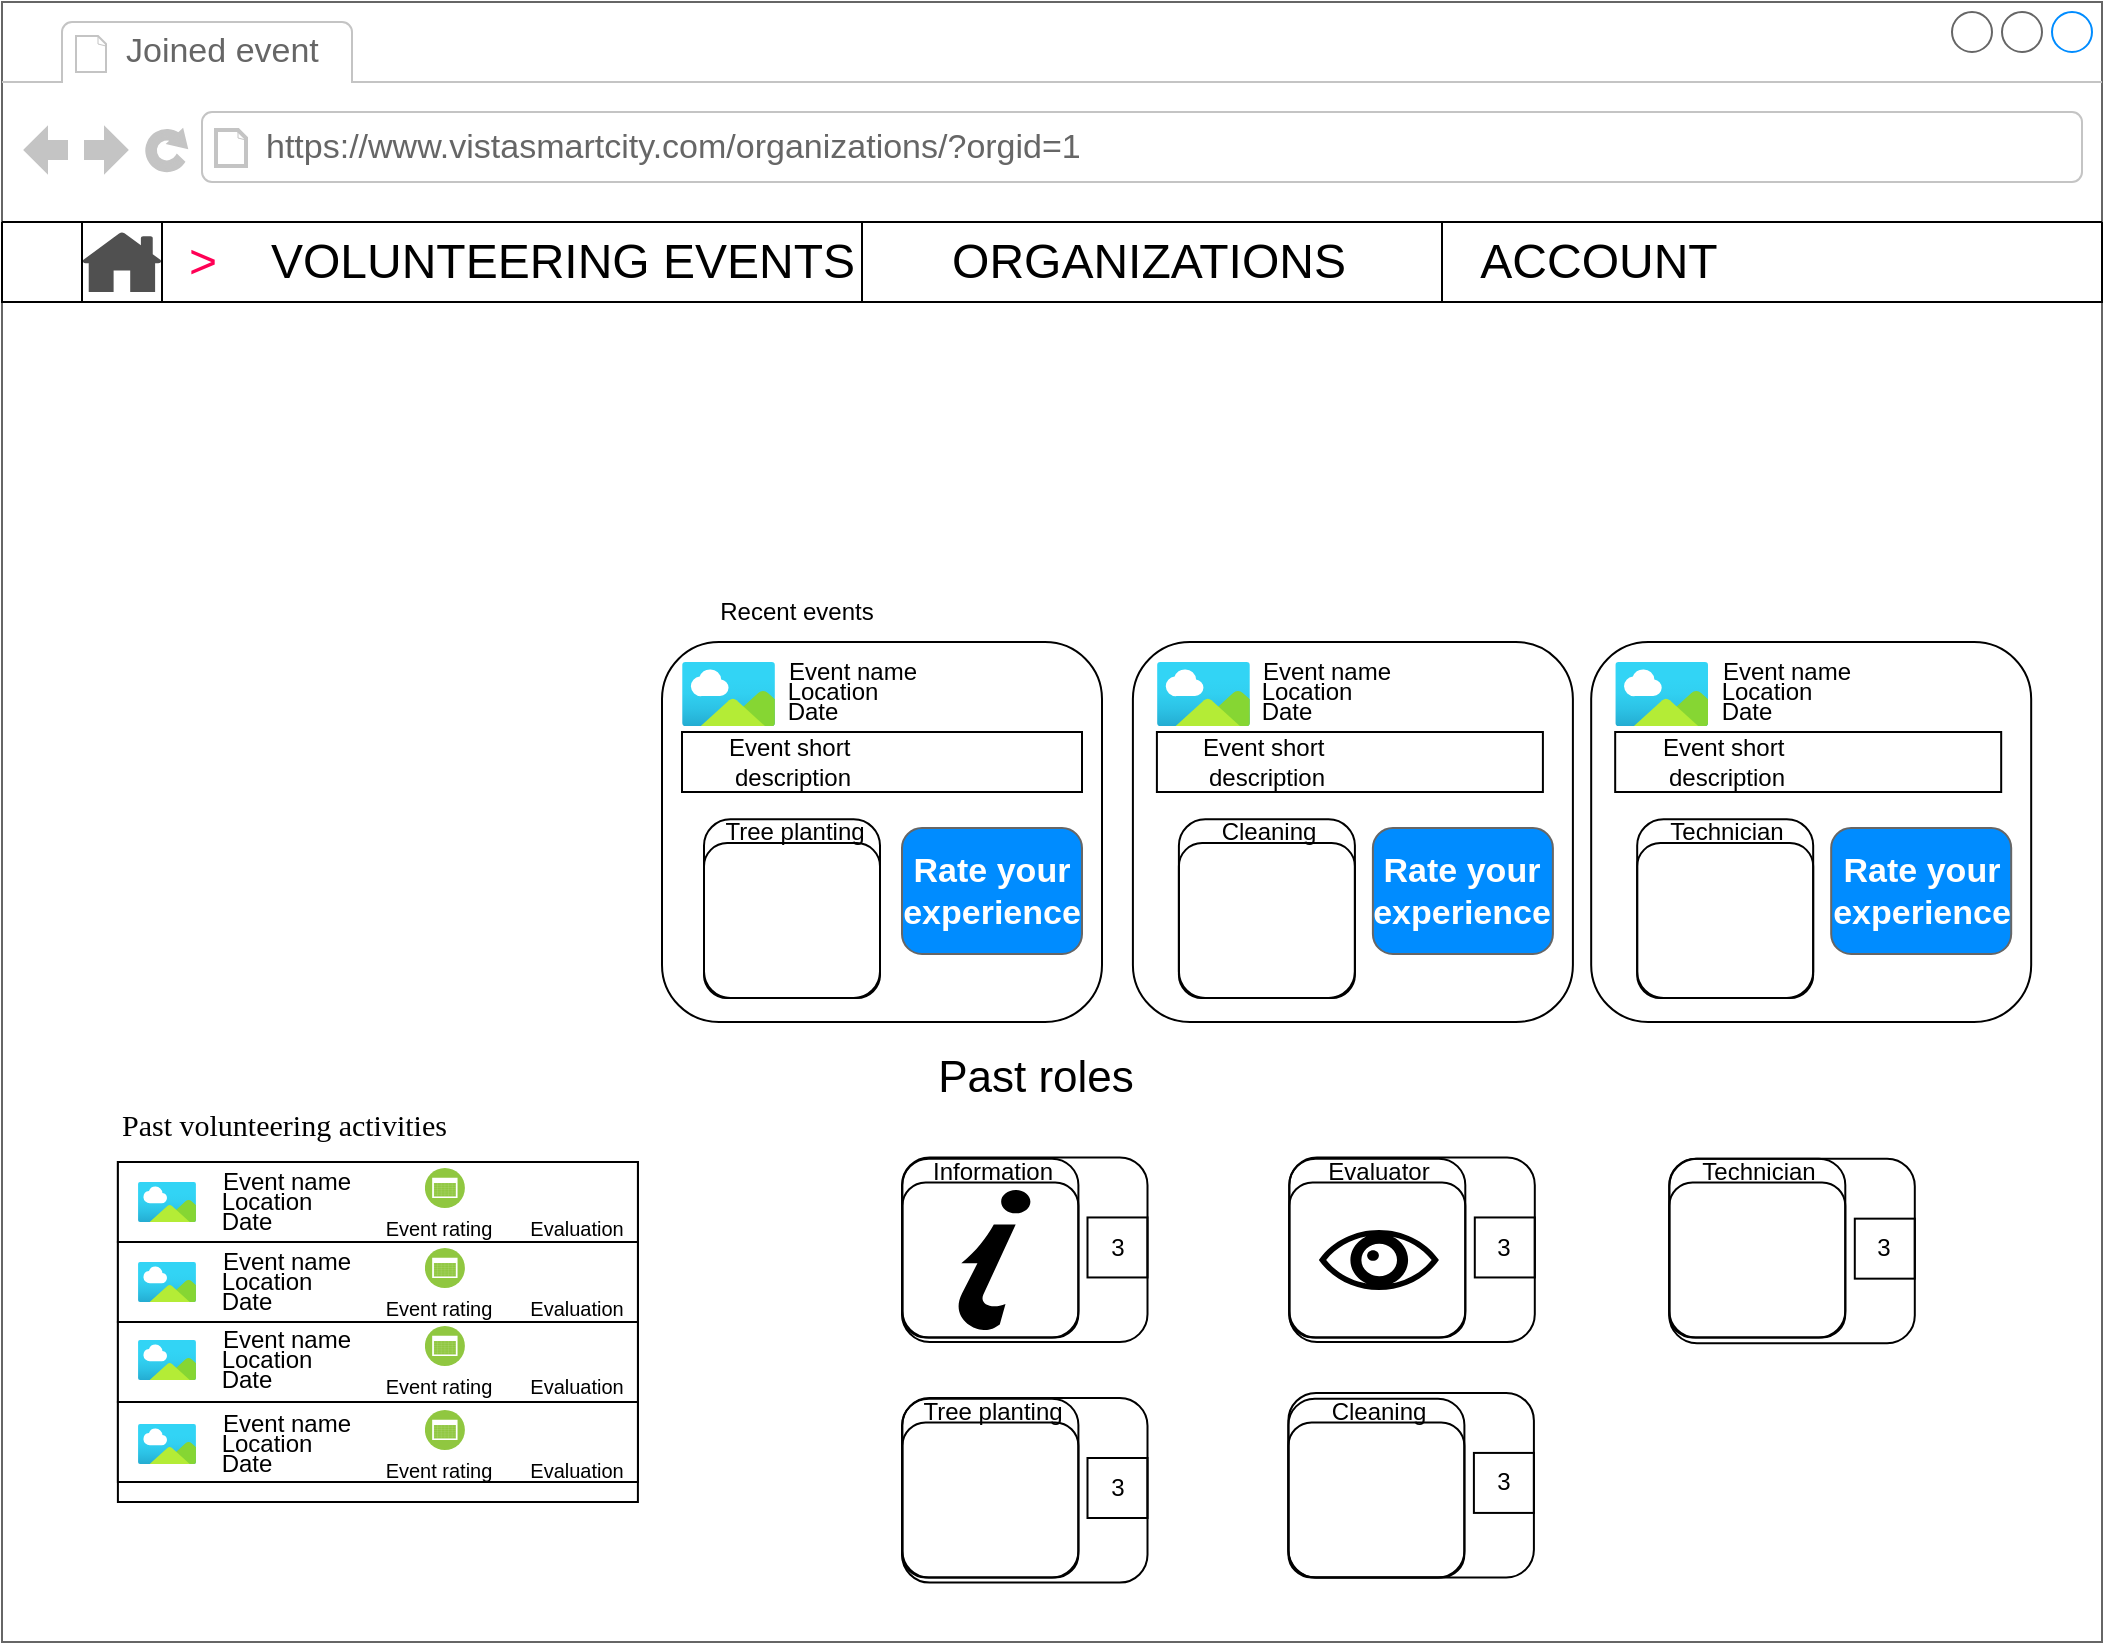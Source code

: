 <mxfile version="21.2.3" type="github">
  <diagram name="Page-1" id="2cc2dc42-3aac-f2a9-1cec-7a8b7cbee084">
    <mxGraphModel dx="1221" dy="743" grid="1" gridSize="10" guides="1" tooltips="1" connect="1" arrows="1" fold="1" page="1" pageScale="1" pageWidth="1100" pageHeight="850" background="none" math="0" shadow="0">
      <root>
        <mxCell id="0" />
        <mxCell id="1" parent="0" />
        <mxCell id="7026571954dc6520-1" value="" style="strokeWidth=1;shadow=0;dashed=0;align=center;html=1;shape=mxgraph.mockup.containers.browserWindow;rSize=0;strokeColor=#666666;mainText=,;recursiveResize=0;rounded=0;labelBackgroundColor=none;fontFamily=Verdana;fontSize=12" parent="1" vertex="1">
          <mxGeometry x="30" y="20" width="1050" height="820" as="geometry" />
        </mxCell>
        <mxCell id="7026571954dc6520-2" value="Joined event" style="strokeWidth=1;shadow=0;dashed=0;align=center;html=1;shape=mxgraph.mockup.containers.anchor;fontSize=17;fontColor=#666666;align=left;" parent="7026571954dc6520-1" vertex="1">
          <mxGeometry x="60" y="12" width="110" height="26" as="geometry" />
        </mxCell>
        <mxCell id="7026571954dc6520-3" value="https://www.vistasmartcity.com/organizations/?orgid=1" style="strokeWidth=1;shadow=0;dashed=0;align=center;html=1;shape=mxgraph.mockup.containers.anchor;rSize=0;fontSize=17;fontColor=#666666;align=left;" parent="7026571954dc6520-1" vertex="1">
          <mxGeometry x="130" y="60" width="250" height="26" as="geometry" />
        </mxCell>
        <mxCell id="rk1dpR8E0q6zi79prH13-61" value="" style="group" parent="7026571954dc6520-1" connectable="0" vertex="1">
          <mxGeometry x="450.2" y="697.73" width="94.797" height="90" as="geometry" />
        </mxCell>
        <mxCell id="rk1dpR8E0q6zi79prH13-62" value="" style="rounded=1;whiteSpace=wrap;html=1;" parent="rk1dpR8E0q6zi79prH13-61" vertex="1">
          <mxGeometry y="12.517" width="88" height="77.483" as="geometry" />
        </mxCell>
        <mxCell id="rk1dpR8E0q6zi79prH13-63" value="" style="rounded=1;whiteSpace=wrap;html=1;fillColor=none;" parent="rk1dpR8E0q6zi79prH13-61" vertex="1">
          <mxGeometry y="0.596" width="88" height="89.404" as="geometry" />
        </mxCell>
        <mxCell id="rk1dpR8E0q6zi79prH13-64" value="Tree planting" style="text;html=1;align=center;verticalAlign=middle;resizable=0;points=[];autosize=1;strokeColor=none;fillColor=none;" parent="rk1dpR8E0q6zi79prH13-61" vertex="1">
          <mxGeometry x="-0.203" y="-7.727" width="90" height="30" as="geometry" />
        </mxCell>
        <mxCell id="rk1dpR8E0q6zi79prH13-65" value="" style="shape=image;html=1;verticalAlign=top;verticalLabelPosition=bottom;labelBackgroundColor=#ffffff;imageAspect=0;aspect=fixed;image=https://cdn0.iconfinder.com/data/icons/phosphor-regular-vol-4/256/tree-128.png" parent="rk1dpR8E0q6zi79prH13-61" vertex="1">
          <mxGeometry x="10" y="12.52" width="70" height="70" as="geometry" />
        </mxCell>
        <mxCell id="rk1dpR8E0q6zi79prH13-66" value="" style="group" parent="7026571954dc6520-1" connectable="0" vertex="1">
          <mxGeometry x="643.2" y="697.73" width="94.797" height="90" as="geometry" />
        </mxCell>
        <mxCell id="rk1dpR8E0q6zi79prH13-67" value="" style="rounded=1;whiteSpace=wrap;html=1;" parent="rk1dpR8E0q6zi79prH13-66" vertex="1">
          <mxGeometry y="12.517" width="88" height="77.483" as="geometry" />
        </mxCell>
        <mxCell id="rk1dpR8E0q6zi79prH13-68" value="" style="rounded=1;whiteSpace=wrap;html=1;fillColor=none;" parent="rk1dpR8E0q6zi79prH13-66" vertex="1">
          <mxGeometry y="0.596" width="88" height="89.404" as="geometry" />
        </mxCell>
        <mxCell id="rk1dpR8E0q6zi79prH13-69" value="Cleaning" style="text;html=1;align=center;verticalAlign=middle;resizable=0;points=[];autosize=1;strokeColor=none;fillColor=none;" parent="rk1dpR8E0q6zi79prH13-66" vertex="1">
          <mxGeometry x="9.797" y="-7.727" width="70" height="30" as="geometry" />
        </mxCell>
        <mxCell id="rk1dpR8E0q6zi79prH13-70" value="" style="shape=image;html=1;verticalAlign=top;verticalLabelPosition=bottom;labelBackgroundColor=#ffffff;imageAspect=0;aspect=fixed;image=https://cdn4.iconfinder.com/data/icons/essential-app-2/16/trash-can-bin-recycle-128.png" parent="rk1dpR8E0q6zi79prH13-66" vertex="1">
          <mxGeometry x="9" y="16.26" width="70" height="70" as="geometry" />
        </mxCell>
        <mxCell id="rk1dpR8E0q6zi79prH13-71" value="" style="group" parent="7026571954dc6520-1" connectable="0" vertex="1">
          <mxGeometry x="450.2" y="577.73" width="94.797" height="90" as="geometry" />
        </mxCell>
        <mxCell id="rk1dpR8E0q6zi79prH13-72" value="" style="rounded=1;whiteSpace=wrap;html=1;" parent="rk1dpR8E0q6zi79prH13-71" vertex="1">
          <mxGeometry y="12.517" width="88" height="77.483" as="geometry" />
        </mxCell>
        <mxCell id="rk1dpR8E0q6zi79prH13-73" value="" style="rounded=1;whiteSpace=wrap;html=1;fillColor=none;" parent="rk1dpR8E0q6zi79prH13-71" vertex="1">
          <mxGeometry y="0.596" width="88" height="89.404" as="geometry" />
        </mxCell>
        <mxCell id="rk1dpR8E0q6zi79prH13-74" value="Information" style="text;html=1;align=center;verticalAlign=middle;resizable=0;points=[];autosize=1;strokeColor=none;fillColor=none;" parent="rk1dpR8E0q6zi79prH13-71" vertex="1">
          <mxGeometry x="4.797" y="-7.727" width="80" height="30" as="geometry" />
        </mxCell>
        <mxCell id="rk1dpR8E0q6zi79prH13-75" value="" style="shape=mxgraph.signs.travel.information_2;html=1;pointerEvents=1;fillColor=#000000;strokeColor=none;verticalLabelPosition=bottom;verticalAlign=top;align=center;" parent="rk1dpR8E0q6zi79prH13-71" vertex="1">
          <mxGeometry x="24" y="16.26" width="40" height="70" as="geometry" />
        </mxCell>
        <mxCell id="rk1dpR8E0q6zi79prH13-76" value="" style="group" parent="7026571954dc6520-1" connectable="0" vertex="1">
          <mxGeometry x="643.65" y="577.73" width="122.75" height="92.27" as="geometry" />
        </mxCell>
        <mxCell id="rk1dpR8E0q6zi79prH13-77" value="" style="rounded=1;whiteSpace=wrap;html=1;" parent="rk1dpR8E0q6zi79prH13-76" vertex="1">
          <mxGeometry y="12.517" width="88" height="77.483" as="geometry" />
        </mxCell>
        <mxCell id="rk1dpR8E0q6zi79prH13-78" value="" style="rounded=1;whiteSpace=wrap;html=1;fillColor=none;" parent="rk1dpR8E0q6zi79prH13-76" vertex="1">
          <mxGeometry y="0.596" width="88" height="89.404" as="geometry" />
        </mxCell>
        <mxCell id="rk1dpR8E0q6zi79prH13-79" value="Evaluator" style="text;html=1;align=center;verticalAlign=middle;resizable=0;points=[];autosize=1;strokeColor=none;fillColor=none;" parent="rk1dpR8E0q6zi79prH13-76" vertex="1">
          <mxGeometry x="9.797" y="-7.727" width="70" height="30" as="geometry" />
        </mxCell>
        <mxCell id="rk1dpR8E0q6zi79prH13-80" value="" style="shape=mxgraph.signs.healthcare.eye;html=1;pointerEvents=1;fillColor=#000000;strokeColor=none;verticalLabelPosition=bottom;verticalAlign=top;align=center;" parent="rk1dpR8E0q6zi79prH13-76" vertex="1">
          <mxGeometry x="14.8" y="36.26" width="60" height="30" as="geometry" />
        </mxCell>
        <mxCell id="rk1dpR8E0q6zi79prH13-103" value="3" style="rounded=0;whiteSpace=wrap;html=1;fillColor=none;" parent="rk1dpR8E0q6zi79prH13-76" vertex="1">
          <mxGeometry x="92.75" y="30" width="30" height="30" as="geometry" />
        </mxCell>
        <mxCell id="rk1dpR8E0q6zi79prH13-104" value="" style="rounded=1;whiteSpace=wrap;html=1;fillColor=none;" parent="rk1dpR8E0q6zi79prH13-76" vertex="1">
          <mxGeometry width="122.75" height="92.27" as="geometry" />
        </mxCell>
        <mxCell id="rk1dpR8E0q6zi79prH13-81" value="" style="group" parent="7026571954dc6520-1" connectable="0" vertex="1">
          <mxGeometry x="833.65" y="577.73" width="122.75" height="120.27" as="geometry" />
        </mxCell>
        <mxCell id="rk1dpR8E0q6zi79prH13-82" value="" style="rounded=1;whiteSpace=wrap;html=1;" parent="rk1dpR8E0q6zi79prH13-81" vertex="1">
          <mxGeometry y="12.517" width="88" height="77.483" as="geometry" />
        </mxCell>
        <mxCell id="rk1dpR8E0q6zi79prH13-83" value="" style="rounded=1;whiteSpace=wrap;html=1;fillColor=none;" parent="rk1dpR8E0q6zi79prH13-81" vertex="1">
          <mxGeometry y="0.596" width="88" height="89.404" as="geometry" />
        </mxCell>
        <mxCell id="rk1dpR8E0q6zi79prH13-84" value="Technician" style="text;html=1;align=center;verticalAlign=middle;resizable=0;points=[];autosize=1;strokeColor=none;fillColor=none;" parent="rk1dpR8E0q6zi79prH13-81" vertex="1">
          <mxGeometry x="4.797" y="-7.727" width="80" height="30" as="geometry" />
        </mxCell>
        <mxCell id="rk1dpR8E0q6zi79prH13-85" value="" style="shape=image;html=1;verticalAlign=top;verticalLabelPosition=bottom;labelBackgroundColor=#ffffff;imageAspect=0;aspect=fixed;image=https://cdn2.iconfinder.com/data/icons/seo-web-1-filled-outline/64/customer_service-technical_support-male-128.png" parent="rk1dpR8E0q6zi79prH13-81" vertex="1">
          <mxGeometry x="20.52" y="17.52" width="67.48" height="67.48" as="geometry" />
        </mxCell>
        <mxCell id="rk1dpR8E0q6zi79prH13-105" value="3" style="rounded=0;whiteSpace=wrap;html=1;fillColor=none;" parent="rk1dpR8E0q6zi79prH13-81" vertex="1">
          <mxGeometry x="92.75" y="30.6" width="30" height="30" as="geometry" />
        </mxCell>
        <mxCell id="rk1dpR8E0q6zi79prH13-106" value="" style="rounded=1;whiteSpace=wrap;html=1;fillColor=none;" parent="rk1dpR8E0q6zi79prH13-81" vertex="1">
          <mxGeometry y="0.6" width="122.75" height="92.27" as="geometry" />
        </mxCell>
        <mxCell id="rk1dpR8E0q6zi79prH13-101" value="" style="rounded=1;whiteSpace=wrap;html=1;fillColor=none;" parent="7026571954dc6520-1" vertex="1">
          <mxGeometry x="450" y="577.73" width="122.75" height="92.27" as="geometry" />
        </mxCell>
        <mxCell id="rk1dpR8E0q6zi79prH13-102" value="3" style="rounded=0;whiteSpace=wrap;html=1;fillColor=none;" parent="7026571954dc6520-1" vertex="1">
          <mxGeometry x="542.75" y="607.73" width="30" height="30" as="geometry" />
        </mxCell>
        <mxCell id="rk1dpR8E0q6zi79prH13-107" value="3" style="rounded=0;whiteSpace=wrap;html=1;fillColor=none;" parent="7026571954dc6520-1" vertex="1">
          <mxGeometry x="735.95" y="725.46" width="30" height="30" as="geometry" />
        </mxCell>
        <mxCell id="rk1dpR8E0q6zi79prH13-108" value="" style="rounded=1;whiteSpace=wrap;html=1;fillColor=none;" parent="7026571954dc6520-1" vertex="1">
          <mxGeometry x="643.2" y="695.46" width="122.75" height="92.27" as="geometry" />
        </mxCell>
        <mxCell id="rk1dpR8E0q6zi79prH13-109" value="3" style="rounded=0;whiteSpace=wrap;html=1;fillColor=none;" parent="7026571954dc6520-1" vertex="1">
          <mxGeometry x="542.75" y="728" width="30" height="30" as="geometry" />
        </mxCell>
        <mxCell id="rk1dpR8E0q6zi79prH13-110" value="" style="rounded=1;whiteSpace=wrap;html=1;fillColor=none;" parent="7026571954dc6520-1" vertex="1">
          <mxGeometry x="450.0" y="698" width="122.75" height="92.27" as="geometry" />
        </mxCell>
        <mxCell id="nS9qSaVZvVvo8CvNV22C-27" value="Past volunteering activities" style="text;html=1;points=[];align=left;verticalAlign=top;spacingTop=-4;fontSize=15;fontFamily=Verdana" vertex="1" parent="7026571954dc6520-1">
          <mxGeometry x="57.95" y="550" width="170" height="30" as="geometry" />
        </mxCell>
        <mxCell id="nS9qSaVZvVvo8CvNV22C-28" value="&lt;div style=&quot;text-align: justify&quot;&gt;&lt;/div&gt;" style="whiteSpace=wrap;html=1;rounded=0;shadow=0;labelBackgroundColor=none;strokeWidth=1;fontFamily=Verdana;fontSize=12;align=center;verticalAlign=top;" vertex="1" parent="7026571954dc6520-1">
          <mxGeometry x="57.95" y="580" width="260" height="170" as="geometry" />
        </mxCell>
        <mxCell id="nS9qSaVZvVvo8CvNV22C-29" value="" style="rounded=0;whiteSpace=wrap;html=1;" vertex="1" parent="7026571954dc6520-1">
          <mxGeometry x="57.95" y="580" width="260" height="40" as="geometry" />
        </mxCell>
        <mxCell id="nS9qSaVZvVvo8CvNV22C-30" value="" style="rounded=0;whiteSpace=wrap;html=1;" vertex="1" parent="7026571954dc6520-1">
          <mxGeometry x="57.95" y="620" width="260" height="40" as="geometry" />
        </mxCell>
        <mxCell id="nS9qSaVZvVvo8CvNV22C-31" value="" style="rounded=0;whiteSpace=wrap;html=1;" vertex="1" parent="7026571954dc6520-1">
          <mxGeometry x="57.95" y="660" width="260" height="40" as="geometry" />
        </mxCell>
        <mxCell id="nS9qSaVZvVvo8CvNV22C-32" value="" style="rounded=0;whiteSpace=wrap;html=1;" vertex="1" parent="7026571954dc6520-1">
          <mxGeometry x="57.95" y="700" width="260" height="40" as="geometry" />
        </mxCell>
        <mxCell id="nS9qSaVZvVvo8CvNV22C-33" value="" style="aspect=fixed;html=1;points=[];align=center;image;fontSize=12;image=img/lib/azure2/general/Image.svg;" vertex="1" parent="7026571954dc6520-1">
          <mxGeometry x="67.95" y="590" width="29.09" height="20" as="geometry" />
        </mxCell>
        <mxCell id="nS9qSaVZvVvo8CvNV22C-34" value="Event name" style="text;html=1;align=center;verticalAlign=middle;resizable=0;points=[];autosize=1;strokeColor=none;fillColor=none;" vertex="1" parent="7026571954dc6520-1">
          <mxGeometry x="97.04" y="575" width="90" height="30" as="geometry" />
        </mxCell>
        <mxCell id="nS9qSaVZvVvo8CvNV22C-35" value="Location" style="text;html=1;align=center;verticalAlign=middle;resizable=0;points=[];autosize=1;strokeColor=none;fillColor=none;" vertex="1" parent="7026571954dc6520-1">
          <mxGeometry x="97.04" y="585" width="70" height="30" as="geometry" />
        </mxCell>
        <mxCell id="nS9qSaVZvVvo8CvNV22C-36" value="Date" style="text;html=1;align=center;verticalAlign=middle;resizable=0;points=[];autosize=1;strokeColor=none;fillColor=none;" vertex="1" parent="7026571954dc6520-1">
          <mxGeometry x="97.04" y="595" width="50" height="30" as="geometry" />
        </mxCell>
        <mxCell id="nS9qSaVZvVvo8CvNV22C-37" value="" style="shape=image;html=1;verticalAlign=top;verticalLabelPosition=bottom;labelBackgroundColor=#ffffff;imageAspect=0;aspect=fixed;image=https://cdn3.iconfinder.com/data/icons/survey-color/512/Survey_rating_rate-48-128.png" vertex="1" parent="7026571954dc6520-1">
          <mxGeometry x="203.95" y="580" width="35" height="35" as="geometry" />
        </mxCell>
        <mxCell id="nS9qSaVZvVvo8CvNV22C-38" value="" style="shape=image;html=1;verticalAlign=top;verticalLabelPosition=bottom;labelBackgroundColor=#ffffff;imageAspect=0;aspect=fixed;image=https://cdn3.iconfinder.com/data/icons/survey-color/512/Survey_rating_rate-48-128.png" vertex="1" parent="7026571954dc6520-1">
          <mxGeometry x="267.95" y="580" width="35" height="35" as="geometry" />
        </mxCell>
        <mxCell id="nS9qSaVZvVvo8CvNV22C-39" value="Event rating" style="text;html=1;align=center;verticalAlign=middle;resizable=0;points=[];autosize=1;strokeColor=none;fillColor=none;fontSize=10;" vertex="1" parent="7026571954dc6520-1">
          <mxGeometry x="178.04" y="598" width="80" height="30" as="geometry" />
        </mxCell>
        <mxCell id="nS9qSaVZvVvo8CvNV22C-40" value="Evaluation" style="text;html=1;align=center;verticalAlign=middle;resizable=0;points=[];autosize=1;strokeColor=none;fillColor=none;fontSize=10;" vertex="1" parent="7026571954dc6520-1">
          <mxGeometry x="252.04" y="598" width="70" height="30" as="geometry" />
        </mxCell>
        <mxCell id="nS9qSaVZvVvo8CvNV22C-41" value="" style="aspect=fixed;html=1;points=[];align=center;image;fontSize=12;image=img/lib/azure2/general/Image.svg;" vertex="1" parent="7026571954dc6520-1">
          <mxGeometry x="67.95" y="630" width="29.09" height="20" as="geometry" />
        </mxCell>
        <mxCell id="nS9qSaVZvVvo8CvNV22C-42" value="Event name" style="text;html=1;align=center;verticalAlign=middle;resizable=0;points=[];autosize=1;strokeColor=none;fillColor=none;" vertex="1" parent="7026571954dc6520-1">
          <mxGeometry x="97.04" y="615" width="90" height="30" as="geometry" />
        </mxCell>
        <mxCell id="nS9qSaVZvVvo8CvNV22C-43" value="Location" style="text;html=1;align=center;verticalAlign=middle;resizable=0;points=[];autosize=1;strokeColor=none;fillColor=none;" vertex="1" parent="7026571954dc6520-1">
          <mxGeometry x="97.04" y="625" width="70" height="30" as="geometry" />
        </mxCell>
        <mxCell id="nS9qSaVZvVvo8CvNV22C-44" value="Date" style="text;html=1;align=center;verticalAlign=middle;resizable=0;points=[];autosize=1;strokeColor=none;fillColor=none;" vertex="1" parent="7026571954dc6520-1">
          <mxGeometry x="97.04" y="635" width="50" height="30" as="geometry" />
        </mxCell>
        <mxCell id="nS9qSaVZvVvo8CvNV22C-45" value="" style="shape=image;html=1;verticalAlign=top;verticalLabelPosition=bottom;labelBackgroundColor=#ffffff;imageAspect=0;aspect=fixed;image=https://cdn3.iconfinder.com/data/icons/survey-color/512/Survey_rating_rate-48-128.png" vertex="1" parent="7026571954dc6520-1">
          <mxGeometry x="203.95" y="620" width="35" height="35" as="geometry" />
        </mxCell>
        <mxCell id="nS9qSaVZvVvo8CvNV22C-46" value="Event rating" style="text;html=1;align=center;verticalAlign=middle;resizable=0;points=[];autosize=1;strokeColor=none;fillColor=none;fontSize=10;" vertex="1" parent="7026571954dc6520-1">
          <mxGeometry x="178.04" y="638" width="80" height="30" as="geometry" />
        </mxCell>
        <mxCell id="nS9qSaVZvVvo8CvNV22C-47" value="Evaluation" style="text;html=1;align=center;verticalAlign=middle;resizable=0;points=[];autosize=1;strokeColor=none;fillColor=none;fontSize=10;" vertex="1" parent="7026571954dc6520-1">
          <mxGeometry x="252.04" y="638" width="70" height="30" as="geometry" />
        </mxCell>
        <mxCell id="nS9qSaVZvVvo8CvNV22C-48" value="" style="aspect=fixed;html=1;points=[];align=center;image;fontSize=12;image=img/lib/azure2/general/Image.svg;" vertex="1" parent="7026571954dc6520-1">
          <mxGeometry x="67.95" y="669" width="29.09" height="20" as="geometry" />
        </mxCell>
        <mxCell id="nS9qSaVZvVvo8CvNV22C-49" value="Event name" style="text;html=1;align=center;verticalAlign=middle;resizable=0;points=[];autosize=1;strokeColor=none;fillColor=none;" vertex="1" parent="7026571954dc6520-1">
          <mxGeometry x="97.04" y="654" width="90" height="30" as="geometry" />
        </mxCell>
        <mxCell id="nS9qSaVZvVvo8CvNV22C-50" value="Location" style="text;html=1;align=center;verticalAlign=middle;resizable=0;points=[];autosize=1;strokeColor=none;fillColor=none;" vertex="1" parent="7026571954dc6520-1">
          <mxGeometry x="97.04" y="664" width="70" height="30" as="geometry" />
        </mxCell>
        <mxCell id="nS9qSaVZvVvo8CvNV22C-51" value="Date" style="text;html=1;align=center;verticalAlign=middle;resizable=0;points=[];autosize=1;strokeColor=none;fillColor=none;" vertex="1" parent="7026571954dc6520-1">
          <mxGeometry x="97.04" y="674" width="50" height="30" as="geometry" />
        </mxCell>
        <mxCell id="nS9qSaVZvVvo8CvNV22C-52" value="" style="shape=image;html=1;verticalAlign=top;verticalLabelPosition=bottom;labelBackgroundColor=#ffffff;imageAspect=0;aspect=fixed;image=https://cdn3.iconfinder.com/data/icons/survey-color/512/Survey_rating_rate-48-128.png" vertex="1" parent="7026571954dc6520-1">
          <mxGeometry x="203.95" y="659" width="35" height="35" as="geometry" />
        </mxCell>
        <mxCell id="nS9qSaVZvVvo8CvNV22C-53" value="Event rating" style="text;html=1;align=center;verticalAlign=middle;resizable=0;points=[];autosize=1;strokeColor=none;fillColor=none;fontSize=10;" vertex="1" parent="7026571954dc6520-1">
          <mxGeometry x="178.04" y="677" width="80" height="30" as="geometry" />
        </mxCell>
        <mxCell id="nS9qSaVZvVvo8CvNV22C-54" value="Evaluation" style="text;html=1;align=center;verticalAlign=middle;resizable=0;points=[];autosize=1;strokeColor=none;fillColor=none;fontSize=10;" vertex="1" parent="7026571954dc6520-1">
          <mxGeometry x="252.04" y="677" width="70" height="30" as="geometry" />
        </mxCell>
        <mxCell id="nS9qSaVZvVvo8CvNV22C-55" value="" style="aspect=fixed;html=1;points=[];align=center;image;fontSize=12;image=img/lib/azure2/general/Image.svg;" vertex="1" parent="7026571954dc6520-1">
          <mxGeometry x="67.95" y="711" width="29.09" height="20" as="geometry" />
        </mxCell>
        <mxCell id="nS9qSaVZvVvo8CvNV22C-56" value="Event name" style="text;html=1;align=center;verticalAlign=middle;resizable=0;points=[];autosize=1;strokeColor=none;fillColor=none;" vertex="1" parent="7026571954dc6520-1">
          <mxGeometry x="97.04" y="696" width="90" height="30" as="geometry" />
        </mxCell>
        <mxCell id="nS9qSaVZvVvo8CvNV22C-57" value="Location" style="text;html=1;align=center;verticalAlign=middle;resizable=0;points=[];autosize=1;strokeColor=none;fillColor=none;" vertex="1" parent="7026571954dc6520-1">
          <mxGeometry x="97.04" y="706" width="70" height="30" as="geometry" />
        </mxCell>
        <mxCell id="nS9qSaVZvVvo8CvNV22C-58" value="Date" style="text;html=1;align=center;verticalAlign=middle;resizable=0;points=[];autosize=1;strokeColor=none;fillColor=none;" vertex="1" parent="7026571954dc6520-1">
          <mxGeometry x="97.04" y="716" width="50" height="30" as="geometry" />
        </mxCell>
        <mxCell id="nS9qSaVZvVvo8CvNV22C-59" value="" style="shape=image;html=1;verticalAlign=top;verticalLabelPosition=bottom;labelBackgroundColor=#ffffff;imageAspect=0;aspect=fixed;image=https://cdn3.iconfinder.com/data/icons/survey-color/512/Survey_rating_rate-48-128.png" vertex="1" parent="7026571954dc6520-1">
          <mxGeometry x="203.95" y="701" width="35" height="35" as="geometry" />
        </mxCell>
        <mxCell id="nS9qSaVZvVvo8CvNV22C-60" value="Event rating" style="text;html=1;align=center;verticalAlign=middle;resizable=0;points=[];autosize=1;strokeColor=none;fillColor=none;fontSize=10;" vertex="1" parent="7026571954dc6520-1">
          <mxGeometry x="178.04" y="719" width="80" height="30" as="geometry" />
        </mxCell>
        <mxCell id="nS9qSaVZvVvo8CvNV22C-61" value="Evaluation" style="text;html=1;align=center;verticalAlign=middle;resizable=0;points=[];autosize=1;strokeColor=none;fillColor=none;fontSize=10;" vertex="1" parent="7026571954dc6520-1">
          <mxGeometry x="252.04" y="719" width="70" height="30" as="geometry" />
        </mxCell>
        <mxCell id="nS9qSaVZvVvo8CvNV22C-62" value="" style="aspect=fixed;perimeter=ellipsePerimeter;html=1;align=center;shadow=0;dashed=0;fontColor=#4277BB;labelBackgroundColor=#ffffff;fontSize=12;spacingTop=3;image;image=img/lib/ibm/blockchain/event.svg;" vertex="1" parent="7026571954dc6520-1">
          <mxGeometry x="211.45" y="583" width="20" height="20" as="geometry" />
        </mxCell>
        <mxCell id="nS9qSaVZvVvo8CvNV22C-63" value="" style="aspect=fixed;perimeter=ellipsePerimeter;html=1;align=center;shadow=0;dashed=0;fontColor=#4277BB;labelBackgroundColor=#ffffff;fontSize=12;spacingTop=3;image;image=img/lib/ibm/blockchain/event.svg;" vertex="1" parent="7026571954dc6520-1">
          <mxGeometry x="211.45" y="623" width="20" height="20" as="geometry" />
        </mxCell>
        <mxCell id="nS9qSaVZvVvo8CvNV22C-64" value="" style="aspect=fixed;perimeter=ellipsePerimeter;html=1;align=center;shadow=0;dashed=0;fontColor=#4277BB;labelBackgroundColor=#ffffff;fontSize=12;spacingTop=3;image;image=img/lib/ibm/blockchain/event.svg;" vertex="1" parent="7026571954dc6520-1">
          <mxGeometry x="211.45" y="662" width="20" height="20" as="geometry" />
        </mxCell>
        <mxCell id="nS9qSaVZvVvo8CvNV22C-65" value="" style="aspect=fixed;perimeter=ellipsePerimeter;html=1;align=center;shadow=0;dashed=0;fontColor=#4277BB;labelBackgroundColor=#ffffff;fontSize=12;spacingTop=3;image;image=img/lib/ibm/blockchain/event.svg;" vertex="1" parent="7026571954dc6520-1">
          <mxGeometry x="211.45" y="704" width="20" height="20" as="geometry" />
        </mxCell>
        <mxCell id="nS9qSaVZvVvo8CvNV22C-66" value="" style="shape=image;html=1;verticalAlign=top;verticalLabelPosition=bottom;labelBackgroundColor=#ffffff;imageAspect=0;aspect=fixed;image=https://cdn0.iconfinder.com/data/icons/business-startup-10/50/37-128.png" vertex="1" parent="7026571954dc6520-1">
          <mxGeometry x="273.95" y="583" width="21.5" height="21.5" as="geometry" />
        </mxCell>
        <mxCell id="nS9qSaVZvVvo8CvNV22C-67" value="" style="shape=image;html=1;verticalAlign=top;verticalLabelPosition=bottom;labelBackgroundColor=#ffffff;imageAspect=0;aspect=fixed;image=https://cdn3.iconfinder.com/data/icons/survey-color/512/Survey_rating_rate-48-128.png" vertex="1" parent="7026571954dc6520-1">
          <mxGeometry x="267.95" y="620" width="35" height="35" as="geometry" />
        </mxCell>
        <mxCell id="nS9qSaVZvVvo8CvNV22C-68" value="" style="shape=image;html=1;verticalAlign=top;verticalLabelPosition=bottom;labelBackgroundColor=#ffffff;imageAspect=0;aspect=fixed;image=https://cdn0.iconfinder.com/data/icons/business-startup-10/50/37-128.png" vertex="1" parent="7026571954dc6520-1">
          <mxGeometry x="273.95" y="623" width="21.5" height="21.5" as="geometry" />
        </mxCell>
        <mxCell id="nS9qSaVZvVvo8CvNV22C-69" value="" style="shape=image;html=1;verticalAlign=top;verticalLabelPosition=bottom;labelBackgroundColor=#ffffff;imageAspect=0;aspect=fixed;image=https://cdn3.iconfinder.com/data/icons/survey-color/512/Survey_rating_rate-48-128.png" vertex="1" parent="7026571954dc6520-1">
          <mxGeometry x="267.95" y="660" width="35" height="35" as="geometry" />
        </mxCell>
        <mxCell id="nS9qSaVZvVvo8CvNV22C-70" value="" style="shape=image;html=1;verticalAlign=top;verticalLabelPosition=bottom;labelBackgroundColor=#ffffff;imageAspect=0;aspect=fixed;image=https://cdn0.iconfinder.com/data/icons/business-startup-10/50/37-128.png" vertex="1" parent="7026571954dc6520-1">
          <mxGeometry x="273.95" y="663" width="21.5" height="21.5" as="geometry" />
        </mxCell>
        <mxCell id="nS9qSaVZvVvo8CvNV22C-71" value="" style="shape=image;html=1;verticalAlign=top;verticalLabelPosition=bottom;labelBackgroundColor=#ffffff;imageAspect=0;aspect=fixed;image=https://cdn3.iconfinder.com/data/icons/survey-color/512/Survey_rating_rate-48-128.png" vertex="1" parent="7026571954dc6520-1">
          <mxGeometry x="267.95" y="702" width="35" height="35" as="geometry" />
        </mxCell>
        <mxCell id="nS9qSaVZvVvo8CvNV22C-72" value="" style="shape=image;html=1;verticalAlign=top;verticalLabelPosition=bottom;labelBackgroundColor=#ffffff;imageAspect=0;aspect=fixed;image=https://cdn0.iconfinder.com/data/icons/business-startup-10/50/37-128.png" vertex="1" parent="7026571954dc6520-1">
          <mxGeometry x="273.95" y="705" width="21.5" height="21.5" as="geometry" />
        </mxCell>
        <mxCell id="nS9qSaVZvVvo8CvNV22C-2" value="Recent events" style="text;html=1;align=center;verticalAlign=middle;resizable=0;points=[];autosize=1;strokeColor=none;fillColor=none;" vertex="1" parent="7026571954dc6520-1">
          <mxGeometry x="347.0" y="290" width="100" height="30" as="geometry" />
        </mxCell>
        <mxCell id="nS9qSaVZvVvo8CvNV22C-3" value="" style="rounded=1;whiteSpace=wrap;html=1;" vertex="1" parent="7026571954dc6520-1">
          <mxGeometry x="330.0" y="320" width="220" height="190" as="geometry" />
        </mxCell>
        <mxCell id="nS9qSaVZvVvo8CvNV22C-4" value="" style="aspect=fixed;html=1;points=[];align=center;image;fontSize=12;image=img/lib/azure2/general/Image.svg;" vertex="1" parent="7026571954dc6520-1">
          <mxGeometry x="340.0" y="330" width="46.55" height="32" as="geometry" />
        </mxCell>
        <mxCell id="nS9qSaVZvVvo8CvNV22C-5" value="Event name" style="text;html=1;align=center;verticalAlign=middle;resizable=0;points=[];autosize=1;strokeColor=none;fillColor=none;" vertex="1" parent="7026571954dc6520-1">
          <mxGeometry x="380.0" y="320" width="90" height="30" as="geometry" />
        </mxCell>
        <mxCell id="nS9qSaVZvVvo8CvNV22C-6" value="Location" style="text;html=1;align=center;verticalAlign=middle;resizable=0;points=[];autosize=1;strokeColor=none;fillColor=none;" vertex="1" parent="7026571954dc6520-1">
          <mxGeometry x="380.0" y="330" width="70" height="30" as="geometry" />
        </mxCell>
        <mxCell id="nS9qSaVZvVvo8CvNV22C-7" value="Date" style="text;html=1;align=center;verticalAlign=middle;resizable=0;points=[];autosize=1;strokeColor=none;fillColor=none;" vertex="1" parent="7026571954dc6520-1">
          <mxGeometry x="380.0" y="340" width="50" height="30" as="geometry" />
        </mxCell>
        <mxCell id="nS9qSaVZvVvo8CvNV22C-8" value="" style="rounded=0;whiteSpace=wrap;html=1;" vertex="1" parent="7026571954dc6520-1">
          <mxGeometry x="340.0" y="365" width="200" height="30" as="geometry" />
        </mxCell>
        <mxCell id="nS9qSaVZvVvo8CvNV22C-9" value="Event short&amp;nbsp;&lt;br&gt;description" style="text;html=1;align=center;verticalAlign=middle;resizable=0;points=[];autosize=1;strokeColor=none;fillColor=none;" vertex="1" parent="7026571954dc6520-1">
          <mxGeometry x="350.0" y="360" width="90" height="40" as="geometry" />
        </mxCell>
        <mxCell id="nS9qSaVZvVvo8CvNV22C-10" value="" style="rounded=1;whiteSpace=wrap;html=1;" vertex="1" parent="7026571954dc6520-1">
          <mxGeometry x="565.45" y="320" width="220" height="190" as="geometry" />
        </mxCell>
        <mxCell id="nS9qSaVZvVvo8CvNV22C-11" value="" style="aspect=fixed;html=1;points=[];align=center;image;fontSize=12;image=img/lib/azure2/general/Image.svg;" vertex="1" parent="7026571954dc6520-1">
          <mxGeometry x="577.45" y="330" width="46.55" height="32" as="geometry" />
        </mxCell>
        <mxCell id="nS9qSaVZvVvo8CvNV22C-12" value="Event name" style="text;html=1;align=center;verticalAlign=middle;resizable=0;points=[];autosize=1;strokeColor=none;fillColor=none;" vertex="1" parent="7026571954dc6520-1">
          <mxGeometry x="617.45" y="320" width="90" height="30" as="geometry" />
        </mxCell>
        <mxCell id="nS9qSaVZvVvo8CvNV22C-13" value="Location" style="text;html=1;align=center;verticalAlign=middle;resizable=0;points=[];autosize=1;strokeColor=none;fillColor=none;" vertex="1" parent="7026571954dc6520-1">
          <mxGeometry x="617.45" y="330" width="70" height="30" as="geometry" />
        </mxCell>
        <mxCell id="nS9qSaVZvVvo8CvNV22C-14" value="Date" style="text;html=1;align=center;verticalAlign=middle;resizable=0;points=[];autosize=1;strokeColor=none;fillColor=none;" vertex="1" parent="7026571954dc6520-1">
          <mxGeometry x="617.45" y="340" width="50" height="30" as="geometry" />
        </mxCell>
        <mxCell id="nS9qSaVZvVvo8CvNV22C-15" value="" style="rounded=0;whiteSpace=wrap;html=1;" vertex="1" parent="7026571954dc6520-1">
          <mxGeometry x="577.45" y="365" width="193" height="30" as="geometry" />
        </mxCell>
        <mxCell id="nS9qSaVZvVvo8CvNV22C-16" value="Event short&amp;nbsp;&lt;br&gt;description" style="text;html=1;align=center;verticalAlign=middle;resizable=0;points=[];autosize=1;strokeColor=none;fillColor=none;" vertex="1" parent="7026571954dc6520-1">
          <mxGeometry x="587.45" y="360" width="90" height="40" as="geometry" />
        </mxCell>
        <mxCell id="nS9qSaVZvVvo8CvNV22C-17" value="Rate your experience" style="strokeWidth=1;shadow=0;dashed=0;align=center;html=1;shape=mxgraph.mockup.buttons.button;strokeColor=#666666;fontColor=#ffffff;mainText=;buttonStyle=round;fontSize=17;fontStyle=1;fillColor=#008cff;whiteSpace=wrap;" vertex="1" parent="7026571954dc6520-1">
          <mxGeometry x="450.0" y="413" width="90" height="63" as="geometry" />
        </mxCell>
        <mxCell id="nS9qSaVZvVvo8CvNV22C-18" value="Rate your experience" style="strokeWidth=1;shadow=0;dashed=0;align=center;html=1;shape=mxgraph.mockup.buttons.button;strokeColor=#666666;fontColor=#ffffff;mainText=;buttonStyle=round;fontSize=17;fontStyle=1;fillColor=#008cff;whiteSpace=wrap;" vertex="1" parent="7026571954dc6520-1">
          <mxGeometry x="685.45" y="413" width="90" height="63" as="geometry" />
        </mxCell>
        <mxCell id="nS9qSaVZvVvo8CvNV22C-19" value="" style="rounded=1;whiteSpace=wrap;html=1;" vertex="1" parent="7026571954dc6520-1">
          <mxGeometry x="794.59" y="320" width="220" height="190" as="geometry" />
        </mxCell>
        <mxCell id="nS9qSaVZvVvo8CvNV22C-20" value="" style="aspect=fixed;html=1;points=[];align=center;image;fontSize=12;image=img/lib/azure2/general/Image.svg;" vertex="1" parent="7026571954dc6520-1">
          <mxGeometry x="806.59" y="330" width="46.55" height="32" as="geometry" />
        </mxCell>
        <mxCell id="nS9qSaVZvVvo8CvNV22C-21" value="Event name" style="text;html=1;align=center;verticalAlign=middle;resizable=0;points=[];autosize=1;strokeColor=none;fillColor=none;" vertex="1" parent="7026571954dc6520-1">
          <mxGeometry x="846.59" y="320" width="90" height="30" as="geometry" />
        </mxCell>
        <mxCell id="nS9qSaVZvVvo8CvNV22C-22" value="Location" style="text;html=1;align=center;verticalAlign=middle;resizable=0;points=[];autosize=1;strokeColor=none;fillColor=none;" vertex="1" parent="7026571954dc6520-1">
          <mxGeometry x="846.59" y="330" width="70" height="30" as="geometry" />
        </mxCell>
        <mxCell id="nS9qSaVZvVvo8CvNV22C-23" value="Date" style="text;html=1;align=center;verticalAlign=middle;resizable=0;points=[];autosize=1;strokeColor=none;fillColor=none;" vertex="1" parent="7026571954dc6520-1">
          <mxGeometry x="846.59" y="340" width="50" height="30" as="geometry" />
        </mxCell>
        <mxCell id="nS9qSaVZvVvo8CvNV22C-24" value="" style="rounded=0;whiteSpace=wrap;html=1;" vertex="1" parent="7026571954dc6520-1">
          <mxGeometry x="806.59" y="365" width="193" height="30" as="geometry" />
        </mxCell>
        <mxCell id="nS9qSaVZvVvo8CvNV22C-25" value="Event short&amp;nbsp;&lt;br&gt;description" style="text;html=1;align=center;verticalAlign=middle;resizable=0;points=[];autosize=1;strokeColor=none;fillColor=none;" vertex="1" parent="7026571954dc6520-1">
          <mxGeometry x="816.59" y="360" width="90" height="40" as="geometry" />
        </mxCell>
        <mxCell id="nS9qSaVZvVvo8CvNV22C-26" value="Rate your experience" style="strokeWidth=1;shadow=0;dashed=0;align=center;html=1;shape=mxgraph.mockup.buttons.button;strokeColor=#666666;fontColor=#ffffff;mainText=;buttonStyle=round;fontSize=17;fontStyle=1;fillColor=#008cff;whiteSpace=wrap;" vertex="1" parent="7026571954dc6520-1">
          <mxGeometry x="914.59" y="413" width="90" height="63" as="geometry" />
        </mxCell>
        <mxCell id="nS9qSaVZvVvo8CvNV22C-73" value="" style="group" connectable="0" vertex="1" parent="7026571954dc6520-1">
          <mxGeometry x="351.0" y="408" width="94.797" height="90" as="geometry" />
        </mxCell>
        <mxCell id="nS9qSaVZvVvo8CvNV22C-74" value="" style="rounded=1;whiteSpace=wrap;html=1;" vertex="1" parent="nS9qSaVZvVvo8CvNV22C-73">
          <mxGeometry y="12.517" width="88" height="77.483" as="geometry" />
        </mxCell>
        <mxCell id="nS9qSaVZvVvo8CvNV22C-75" value="" style="rounded=1;whiteSpace=wrap;html=1;fillColor=none;" vertex="1" parent="nS9qSaVZvVvo8CvNV22C-73">
          <mxGeometry y="0.596" width="88" height="89.404" as="geometry" />
        </mxCell>
        <mxCell id="nS9qSaVZvVvo8CvNV22C-76" value="Tree planting" style="text;html=1;align=center;verticalAlign=middle;resizable=0;points=[];autosize=1;strokeColor=none;fillColor=none;" vertex="1" parent="nS9qSaVZvVvo8CvNV22C-73">
          <mxGeometry x="-0.203" y="-7.727" width="90" height="30" as="geometry" />
        </mxCell>
        <mxCell id="nS9qSaVZvVvo8CvNV22C-77" value="" style="shape=image;html=1;verticalAlign=top;verticalLabelPosition=bottom;labelBackgroundColor=#ffffff;imageAspect=0;aspect=fixed;image=https://cdn0.iconfinder.com/data/icons/phosphor-regular-vol-4/256/tree-128.png" vertex="1" parent="nS9qSaVZvVvo8CvNV22C-73">
          <mxGeometry x="10" y="12.52" width="70" height="70" as="geometry" />
        </mxCell>
        <mxCell id="nS9qSaVZvVvo8CvNV22C-78" value="" style="group" connectable="0" vertex="1" parent="7026571954dc6520-1">
          <mxGeometry x="588.45" y="408" width="94.797" height="90" as="geometry" />
        </mxCell>
        <mxCell id="nS9qSaVZvVvo8CvNV22C-79" value="" style="rounded=1;whiteSpace=wrap;html=1;" vertex="1" parent="nS9qSaVZvVvo8CvNV22C-78">
          <mxGeometry y="12.517" width="88" height="77.483" as="geometry" />
        </mxCell>
        <mxCell id="nS9qSaVZvVvo8CvNV22C-80" value="" style="rounded=1;whiteSpace=wrap;html=1;fillColor=none;" vertex="1" parent="nS9qSaVZvVvo8CvNV22C-78">
          <mxGeometry y="0.596" width="88" height="89.404" as="geometry" />
        </mxCell>
        <mxCell id="nS9qSaVZvVvo8CvNV22C-81" value="Cleaning" style="text;html=1;align=center;verticalAlign=middle;resizable=0;points=[];autosize=1;strokeColor=none;fillColor=none;" vertex="1" parent="nS9qSaVZvVvo8CvNV22C-78">
          <mxGeometry x="9.797" y="-7.727" width="70" height="30" as="geometry" />
        </mxCell>
        <mxCell id="nS9qSaVZvVvo8CvNV22C-82" value="" style="shape=image;html=1;verticalAlign=top;verticalLabelPosition=bottom;labelBackgroundColor=#ffffff;imageAspect=0;aspect=fixed;image=https://cdn4.iconfinder.com/data/icons/essential-app-2/16/trash-can-bin-recycle-128.png" vertex="1" parent="nS9qSaVZvVvo8CvNV22C-78">
          <mxGeometry x="9" y="16.26" width="70" height="70" as="geometry" />
        </mxCell>
        <mxCell id="nS9qSaVZvVvo8CvNV22C-83" value="" style="group" connectable="0" vertex="1" parent="7026571954dc6520-1">
          <mxGeometry x="817.59" y="408" width="94.797" height="90" as="geometry" />
        </mxCell>
        <mxCell id="nS9qSaVZvVvo8CvNV22C-84" value="" style="rounded=1;whiteSpace=wrap;html=1;" vertex="1" parent="nS9qSaVZvVvo8CvNV22C-83">
          <mxGeometry y="12.517" width="88" height="77.483" as="geometry" />
        </mxCell>
        <mxCell id="nS9qSaVZvVvo8CvNV22C-85" value="" style="rounded=1;whiteSpace=wrap;html=1;fillColor=none;" vertex="1" parent="nS9qSaVZvVvo8CvNV22C-83">
          <mxGeometry y="0.596" width="88" height="89.404" as="geometry" />
        </mxCell>
        <mxCell id="nS9qSaVZvVvo8CvNV22C-86" value="Technician" style="text;html=1;align=center;verticalAlign=middle;resizable=0;points=[];autosize=1;strokeColor=none;fillColor=none;" vertex="1" parent="nS9qSaVZvVvo8CvNV22C-83">
          <mxGeometry x="4.797" y="-7.727" width="80" height="30" as="geometry" />
        </mxCell>
        <mxCell id="nS9qSaVZvVvo8CvNV22C-87" value="" style="shape=image;html=1;verticalAlign=top;verticalLabelPosition=bottom;labelBackgroundColor=#ffffff;imageAspect=0;aspect=fixed;image=https://cdn2.iconfinder.com/data/icons/seo-web-1-filled-outline/64/customer_service-technical_support-male-128.png" vertex="1" parent="nS9qSaVZvVvo8CvNV22C-83">
          <mxGeometry x="13.66" y="17.52" width="67.48" height="67.48" as="geometry" />
        </mxCell>
        <mxCell id="rk1dpR8E0q6zi79prH13-4" value="" style="shape=image;html=1;verticalAlign=top;verticalLabelPosition=bottom;labelBackgroundColor=#ffffff;imageAspect=0;aspect=fixed;image=https://cdn4.iconfinder.com/data/icons/evil-icons-user-interface/64/menu-128.png" parent="1" vertex="1">
          <mxGeometry x="30" y="130" width="40" height="40" as="geometry" />
        </mxCell>
        <mxCell id="rk1dpR8E0q6zi79prH13-5" value="" style="sketch=0;pointerEvents=1;shadow=0;dashed=0;html=1;strokeColor=none;fillColor=#505050;labelPosition=center;verticalLabelPosition=bottom;verticalAlign=top;outlineConnect=0;align=center;shape=mxgraph.office.concepts.home;" parent="1" vertex="1">
          <mxGeometry x="70" y="135" width="40" height="30" as="geometry" />
        </mxCell>
        <mxCell id="rk1dpR8E0q6zi79prH13-6" value="" style="swimlane;startSize=0;" parent="1" vertex="1">
          <mxGeometry x="30" y="130" width="40" height="40" as="geometry" />
        </mxCell>
        <mxCell id="rk1dpR8E0q6zi79prH13-7" value="" style="swimlane;startSize=0;" parent="1" vertex="1">
          <mxGeometry x="70" y="130" width="390" height="40" as="geometry" />
        </mxCell>
        <mxCell id="rk1dpR8E0q6zi79prH13-8" value="&lt;font style=&quot;font-size: 24px;&quot;&gt;VOLUNTEERING EVENTS&lt;/font&gt;" style="text;html=1;align=center;verticalAlign=middle;resizable=0;points=[];autosize=1;strokeColor=none;fillColor=none;" parent="rk1dpR8E0q6zi79prH13-7" vertex="1">
          <mxGeometry x="80" width="320" height="40" as="geometry" />
        </mxCell>
        <mxCell id="rk1dpR8E0q6zi79prH13-9" value="&lt;font style=&quot;font-size: 24px;&quot; color=&quot;#ff0055&quot;&gt;&amp;gt;&lt;/font&gt;" style="text;html=1;align=center;verticalAlign=middle;resizable=0;points=[];autosize=1;strokeColor=none;fillColor=none;" parent="rk1dpR8E0q6zi79prH13-7" vertex="1">
          <mxGeometry x="40" width="40" height="40" as="geometry" />
        </mxCell>
        <mxCell id="rk1dpR8E0q6zi79prH13-10" value="" style="swimlane;startSize=0;" parent="1" vertex="1">
          <mxGeometry x="750" y="130" width="330" height="40" as="geometry">
            <mxRectangle x="750" y="130" width="50" height="40" as="alternateBounds" />
          </mxGeometry>
        </mxCell>
        <mxCell id="rk1dpR8E0q6zi79prH13-11" value="&lt;font style=&quot;font-size: 24px;&quot;&gt;ACCOUNT&lt;/font&gt;" style="text;html=1;align=center;verticalAlign=middle;resizable=0;points=[];autosize=1;strokeColor=none;fillColor=none;" parent="rk1dpR8E0q6zi79prH13-10" vertex="1">
          <mxGeometry x="8" width="140" height="40" as="geometry" />
        </mxCell>
        <mxCell id="rk1dpR8E0q6zi79prH13-12" value="" style="swimlane;startSize=0;" parent="1" vertex="1">
          <mxGeometry x="70" y="130" width="40" height="40" as="geometry" />
        </mxCell>
        <mxCell id="rk1dpR8E0q6zi79prH13-13" value="" style="swimlane;startSize=0;" parent="1" vertex="1">
          <mxGeometry x="460" y="130" width="290" height="40" as="geometry" />
        </mxCell>
        <mxCell id="rk1dpR8E0q6zi79prH13-14" value="&lt;span style=&quot;font-size: 24px;&quot;&gt;ORGANIZATIONS&lt;/span&gt;" style="text;html=1;align=center;verticalAlign=middle;resizable=0;points=[];autosize=1;strokeColor=none;fillColor=none;" parent="rk1dpR8E0q6zi79prH13-13" vertex="1">
          <mxGeometry x="33" width="220" height="40" as="geometry" />
        </mxCell>
        <mxCell id="nS9qSaVZvVvo8CvNV22C-1" value="&lt;font style=&quot;font-size: 22px;&quot;&gt;Past roles&lt;/font&gt;" style="text;html=1;strokeColor=none;fillColor=none;align=center;verticalAlign=middle;whiteSpace=wrap;rounded=0;" vertex="1" parent="1">
          <mxGeometry x="482" y="543" width="130" height="30" as="geometry" />
        </mxCell>
      </root>
    </mxGraphModel>
  </diagram>
</mxfile>
